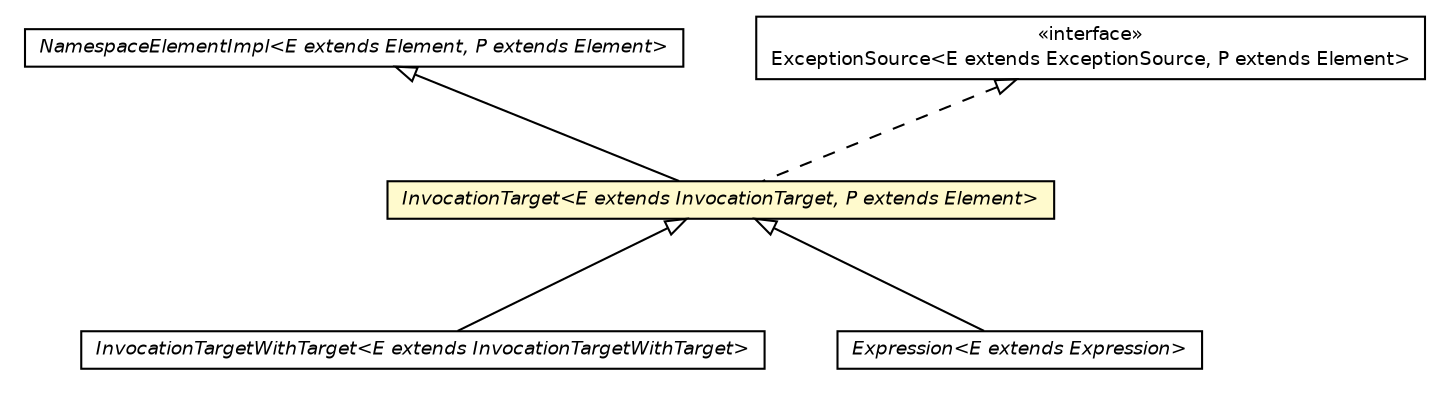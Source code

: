 #!/usr/local/bin/dot
#
# Class diagram 
# Generated by UMLGraph version 5.2 (http://www.umlgraph.org/)
#

digraph G {
	edge [fontname="Helvetica",fontsize=10,labelfontname="Helvetica",labelfontsize=10];
	node [fontname="Helvetica",fontsize=10,shape=plaintext];
	nodesep=0.25;
	ranksep=0.5;
	// chameleon.core.expression.InvocationTargetWithTarget<E extends chameleon.core.expression.InvocationTargetWithTarget>
	c8041 [label=<<table title="chameleon.core.expression.InvocationTargetWithTarget" border="0" cellborder="1" cellspacing="0" cellpadding="2" port="p" href="./InvocationTargetWithTarget.html">
		<tr><td><table border="0" cellspacing="0" cellpadding="1">
<tr><td align="center" balign="center"><font face="Helvetica-Oblique"> InvocationTargetWithTarget&lt;E extends InvocationTargetWithTarget&gt; </font></td></tr>
		</table></td></tr>
		</table>>, fontname="Helvetica", fontcolor="black", fontsize=9.0];
	// chameleon.core.expression.InvocationTarget<E extends chameleon.core.expression.InvocationTarget, P extends chameleon.core.element.Element>
	c8042 [label=<<table title="chameleon.core.expression.InvocationTarget" border="0" cellborder="1" cellspacing="0" cellpadding="2" port="p" bgcolor="lemonChiffon" href="./InvocationTarget.html">
		<tr><td><table border="0" cellspacing="0" cellpadding="1">
<tr><td align="center" balign="center"><font face="Helvetica-Oblique"> InvocationTarget&lt;E extends InvocationTarget, P extends Element&gt; </font></td></tr>
		</table></td></tr>
		</table>>, fontname="Helvetica", fontcolor="black", fontsize=9.0];
	// chameleon.core.expression.Expression<E extends chameleon.core.expression.Expression>
	c8044 [label=<<table title="chameleon.core.expression.Expression" border="0" cellborder="1" cellspacing="0" cellpadding="2" port="p" href="./Expression.html">
		<tr><td><table border="0" cellspacing="0" cellpadding="1">
<tr><td align="center" balign="center"><font face="Helvetica-Oblique"> Expression&lt;E extends Expression&gt; </font></td></tr>
		</table></td></tr>
		</table>>, fontname="Helvetica", fontcolor="black", fontsize=9.0];
	// chameleon.core.namespace.NamespaceElementImpl<E extends chameleon.core.element.Element, P extends chameleon.core.element.Element>
	c8095 [label=<<table title="chameleon.core.namespace.NamespaceElementImpl" border="0" cellborder="1" cellspacing="0" cellpadding="2" port="p" href="../namespace/NamespaceElementImpl.html">
		<tr><td><table border="0" cellspacing="0" cellpadding="1">
<tr><td align="center" balign="center"><font face="Helvetica-Oblique"> NamespaceElementImpl&lt;E extends Element, P extends Element&gt; </font></td></tr>
		</table></td></tr>
		</table>>, fontname="Helvetica", fontcolor="black", fontsize=9.0];
	// chameleon.core.statement.ExceptionSource<E extends chameleon.core.statement.ExceptionSource, P extends chameleon.core.element.Element>
	c8132 [label=<<table title="chameleon.core.statement.ExceptionSource" border="0" cellborder="1" cellspacing="0" cellpadding="2" port="p" href="../statement/ExceptionSource.html">
		<tr><td><table border="0" cellspacing="0" cellpadding="1">
<tr><td align="center" balign="center"> &#171;interface&#187; </td></tr>
<tr><td align="center" balign="center"> ExceptionSource&lt;E extends ExceptionSource, P extends Element&gt; </td></tr>
		</table></td></tr>
		</table>>, fontname="Helvetica", fontcolor="black", fontsize=9.0];
	//chameleon.core.expression.InvocationTargetWithTarget<E extends chameleon.core.expression.InvocationTargetWithTarget> extends chameleon.core.expression.InvocationTarget<E, chameleon.core.element.Element>
	c8042:p -> c8041:p [dir=back,arrowtail=empty];
	//chameleon.core.expression.InvocationTarget<E extends chameleon.core.expression.InvocationTarget, P extends chameleon.core.element.Element> extends chameleon.core.namespace.NamespaceElementImpl<E, P>
	c8095:p -> c8042:p [dir=back,arrowtail=empty];
	//chameleon.core.expression.InvocationTarget<E extends chameleon.core.expression.InvocationTarget, P extends chameleon.core.element.Element> implements chameleon.core.statement.ExceptionSource<E extends chameleon.core.statement.ExceptionSource, P extends chameleon.core.element.Element>
	c8132:p -> c8042:p [dir=back,arrowtail=empty,style=dashed];
	//chameleon.core.expression.Expression<E extends chameleon.core.expression.Expression> extends chameleon.core.expression.InvocationTarget<E, chameleon.core.element.Element>
	c8042:p -> c8044:p [dir=back,arrowtail=empty];
}

